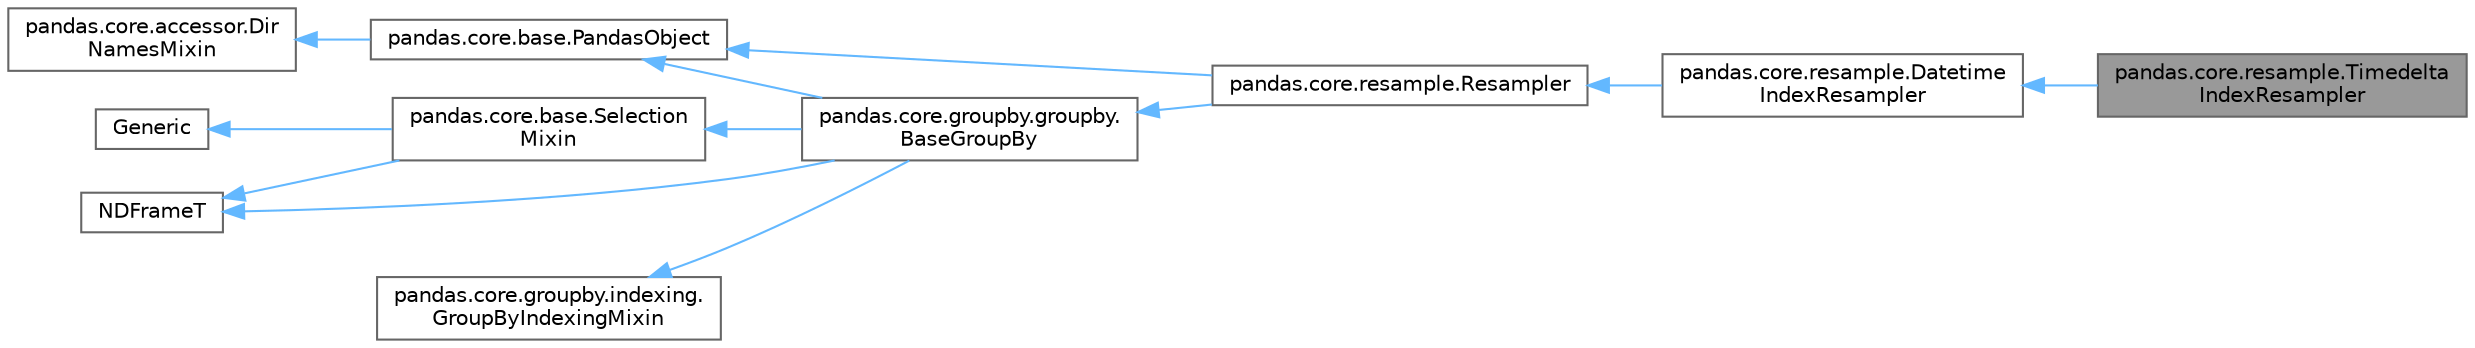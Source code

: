digraph "pandas.core.resample.TimedeltaIndexResampler"
{
 // LATEX_PDF_SIZE
  bgcolor="transparent";
  edge [fontname=Helvetica,fontsize=10,labelfontname=Helvetica,labelfontsize=10];
  node [fontname=Helvetica,fontsize=10,shape=box,height=0.2,width=0.4];
  rankdir="LR";
  Node1 [id="Node000001",label="pandas.core.resample.Timedelta\lIndexResampler",height=0.2,width=0.4,color="gray40", fillcolor="grey60", style="filled", fontcolor="black",tooltip=" "];
  Node2 -> Node1 [id="edge12_Node000001_Node000002",dir="back",color="steelblue1",style="solid",tooltip=" "];
  Node2 [id="Node000002",label="pandas.core.resample.Datetime\lIndexResampler",height=0.2,width=0.4,color="gray40", fillcolor="white", style="filled",URL="$classpandas_1_1core_1_1resample_1_1DatetimeIndexResampler.html",tooltip=" "];
  Node3 -> Node2 [id="edge13_Node000002_Node000003",dir="back",color="steelblue1",style="solid",tooltip=" "];
  Node3 [id="Node000003",label="pandas.core.resample.Resampler",height=0.2,width=0.4,color="gray40", fillcolor="white", style="filled",URL="$classpandas_1_1core_1_1resample_1_1Resampler.html",tooltip=" "];
  Node4 -> Node3 [id="edge14_Node000003_Node000004",dir="back",color="steelblue1",style="solid",tooltip=" "];
  Node4 [id="Node000004",label="pandas.core.groupby.groupby.\lBaseGroupBy",height=0.2,width=0.4,color="gray40", fillcolor="white", style="filled",URL="$classpandas_1_1core_1_1groupby_1_1groupby_1_1BaseGroupBy.html",tooltip=" "];
  Node5 -> Node4 [id="edge15_Node000004_Node000005",dir="back",color="steelblue1",style="solid",tooltip=" "];
  Node5 [id="Node000005",label="pandas.core.base.PandasObject",height=0.2,width=0.4,color="gray40", fillcolor="white", style="filled",URL="$classpandas_1_1core_1_1base_1_1PandasObject.html",tooltip=" "];
  Node6 -> Node5 [id="edge16_Node000005_Node000006",dir="back",color="steelblue1",style="solid",tooltip=" "];
  Node6 [id="Node000006",label="pandas.core.accessor.Dir\lNamesMixin",height=0.2,width=0.4,color="gray40", fillcolor="white", style="filled",URL="$classpandas_1_1core_1_1accessor_1_1DirNamesMixin.html",tooltip=" "];
  Node7 -> Node4 [id="edge17_Node000004_Node000007",dir="back",color="steelblue1",style="solid",tooltip=" "];
  Node7 [id="Node000007",label="pandas.core.base.Selection\lMixin",height=0.2,width=0.4,color="gray40", fillcolor="white", style="filled",URL="$classpandas_1_1core_1_1base_1_1SelectionMixin.html",tooltip=" "];
  Node8 -> Node7 [id="edge18_Node000007_Node000008",dir="back",color="steelblue1",style="solid",tooltip=" "];
  Node8 [id="Node000008",label="Generic",height=0.2,width=0.4,color="gray40", fillcolor="white", style="filled",tooltip=" "];
  Node9 -> Node7 [id="edge19_Node000007_Node000009",dir="back",color="steelblue1",style="solid",tooltip=" "];
  Node9 [id="Node000009",label="NDFrameT",height=0.2,width=0.4,color="gray40", fillcolor="white", style="filled",tooltip=" "];
  Node9 -> Node4 [id="edge20_Node000004_Node000009",dir="back",color="steelblue1",style="solid",tooltip=" "];
  Node10 -> Node4 [id="edge21_Node000004_Node000010",dir="back",color="steelblue1",style="solid",tooltip=" "];
  Node10 [id="Node000010",label="pandas.core.groupby.indexing.\lGroupByIndexingMixin",height=0.2,width=0.4,color="gray40", fillcolor="white", style="filled",URL="$classpandas_1_1core_1_1groupby_1_1indexing_1_1GroupByIndexingMixin.html",tooltip=" "];
  Node5 -> Node3 [id="edge22_Node000003_Node000005",dir="back",color="steelblue1",style="solid",tooltip=" "];
}
